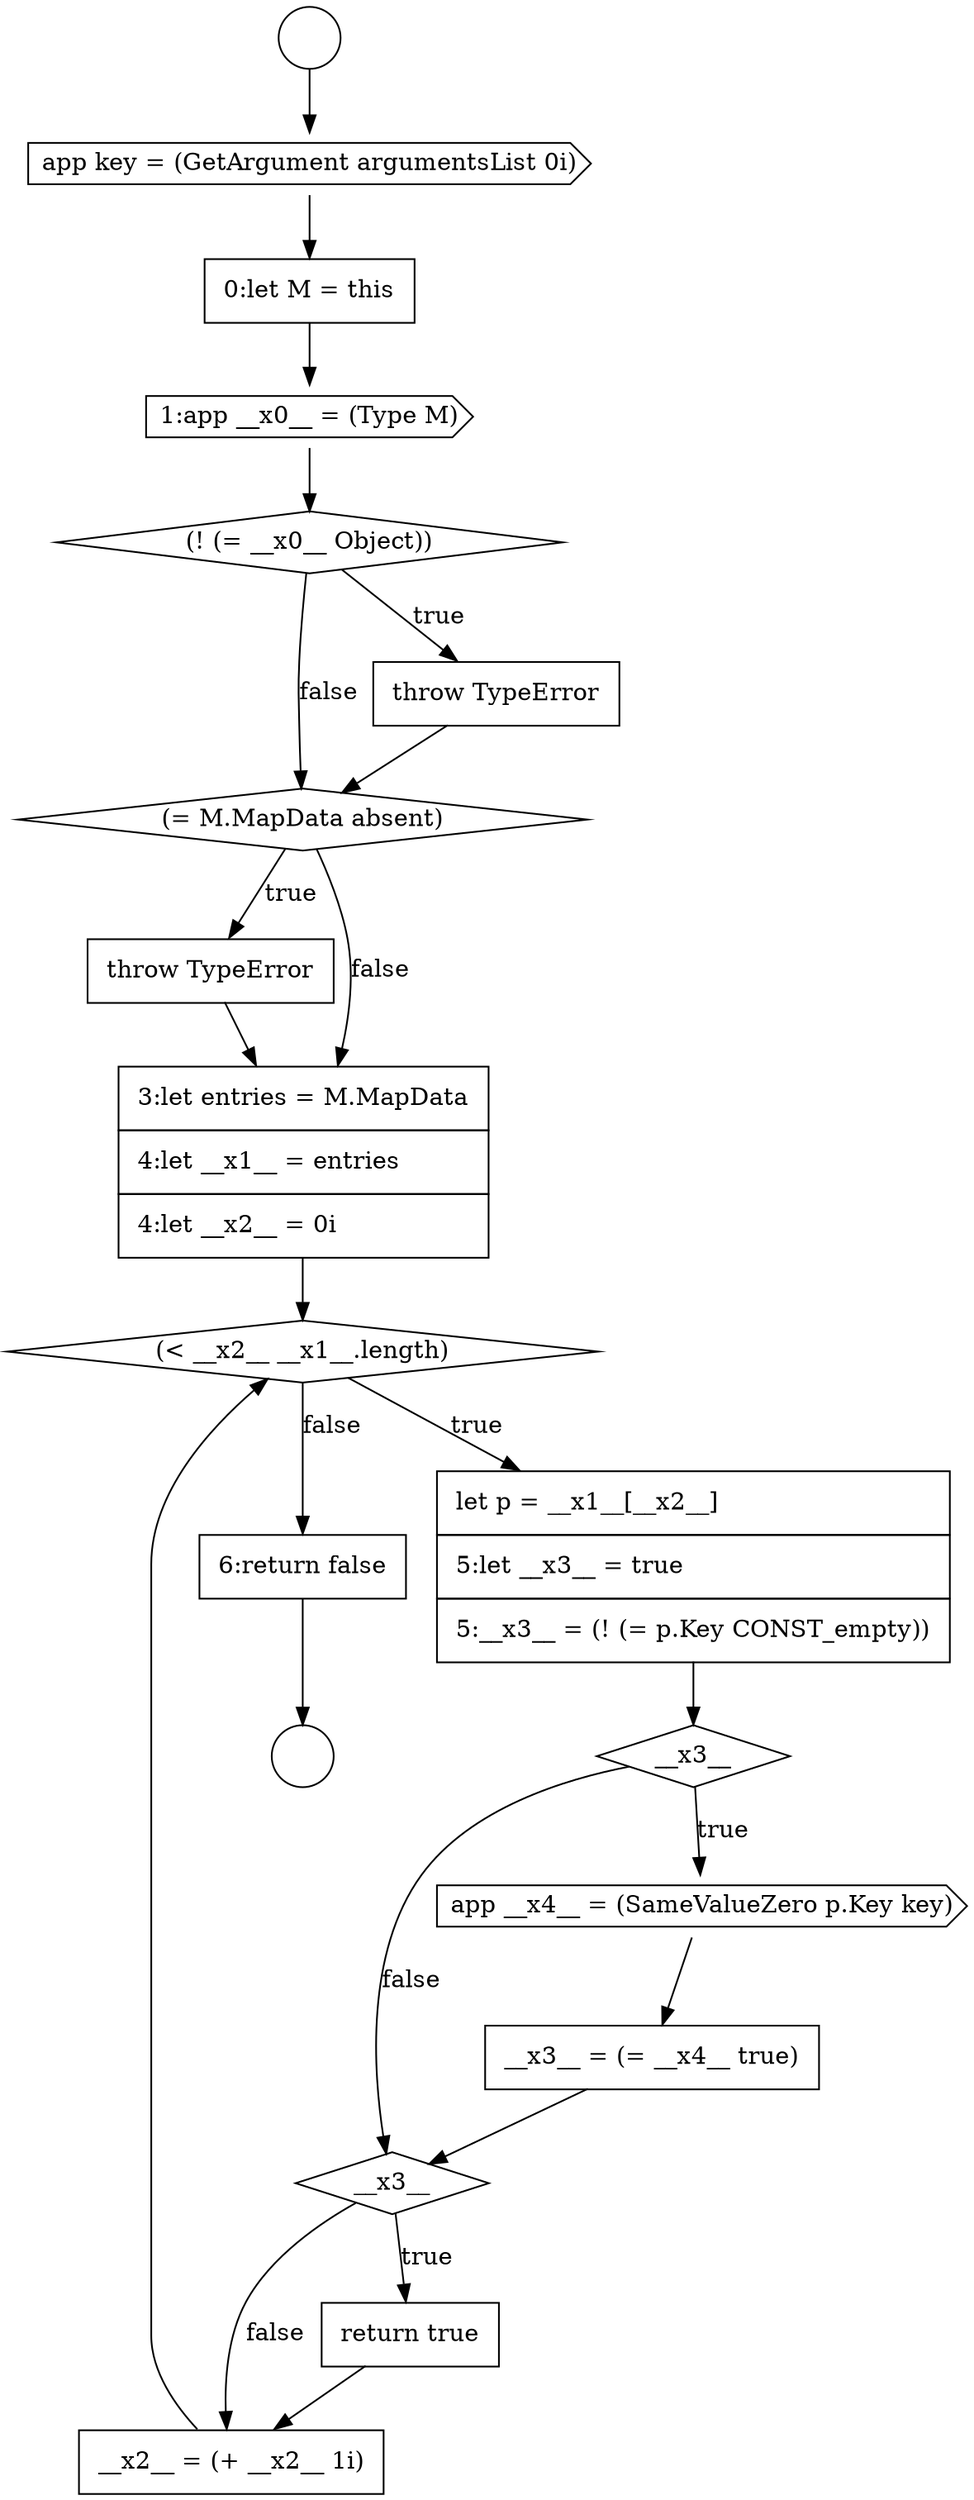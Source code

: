 digraph {
  node14937 [shape=none, margin=0, label=<<font color="black">
    <table border="0" cellborder="1" cellspacing="0" cellpadding="10">
      <tr><td align="left">6:return false</td></tr>
    </table>
  </font>> color="black" fillcolor="white" style=filled]
  node14927 [shape=none, margin=0, label=<<font color="black">
    <table border="0" cellborder="1" cellspacing="0" cellpadding="10">
      <tr><td align="left">throw TypeError</td></tr>
    </table>
  </font>> color="black" fillcolor="white" style=filled]
  node14923 [shape=cds, label=<<font color="black">1:app __x0__ = (Type M)</font>> color="black" fillcolor="white" style=filled]
  node14936 [shape=none, margin=0, label=<<font color="black">
    <table border="0" cellborder="1" cellspacing="0" cellpadding="10">
      <tr><td align="left">__x2__ = (+ __x2__ 1i)</td></tr>
    </table>
  </font>> color="black" fillcolor="white" style=filled]
  node14921 [shape=cds, label=<<font color="black">app key = (GetArgument argumentsList 0i)</font>> color="black" fillcolor="white" style=filled]
  node14926 [shape=diamond, label=<<font color="black">(= M.MapData absent)</font>> color="black" fillcolor="white" style=filled]
  node14929 [shape=diamond, label=<<font color="black">(&lt; __x2__ __x1__.length)</font>> color="black" fillcolor="white" style=filled]
  node14933 [shape=none, margin=0, label=<<font color="black">
    <table border="0" cellborder="1" cellspacing="0" cellpadding="10">
      <tr><td align="left">__x3__ = (= __x4__ true)</td></tr>
    </table>
  </font>> color="black" fillcolor="white" style=filled]
  node14934 [shape=diamond, label=<<font color="black">__x3__</font>> color="black" fillcolor="white" style=filled]
  node14919 [shape=circle label=" " color="black" fillcolor="white" style=filled]
  node14931 [shape=diamond, label=<<font color="black">__x3__</font>> color="black" fillcolor="white" style=filled]
  node14928 [shape=none, margin=0, label=<<font color="black">
    <table border="0" cellborder="1" cellspacing="0" cellpadding="10">
      <tr><td align="left">3:let entries = M.MapData</td></tr>
      <tr><td align="left">4:let __x1__ = entries</td></tr>
      <tr><td align="left">4:let __x2__ = 0i</td></tr>
    </table>
  </font>> color="black" fillcolor="white" style=filled]
  node14924 [shape=diamond, label=<<font color="black">(! (= __x0__ Object))</font>> color="black" fillcolor="white" style=filled]
  node14935 [shape=none, margin=0, label=<<font color="black">
    <table border="0" cellborder="1" cellspacing="0" cellpadding="10">
      <tr><td align="left">return true</td></tr>
    </table>
  </font>> color="black" fillcolor="white" style=filled]
  node14920 [shape=circle label=" " color="black" fillcolor="white" style=filled]
  node14922 [shape=none, margin=0, label=<<font color="black">
    <table border="0" cellborder="1" cellspacing="0" cellpadding="10">
      <tr><td align="left">0:let M = this</td></tr>
    </table>
  </font>> color="black" fillcolor="white" style=filled]
  node14932 [shape=cds, label=<<font color="black">app __x4__ = (SameValueZero p.Key key)</font>> color="black" fillcolor="white" style=filled]
  node14925 [shape=none, margin=0, label=<<font color="black">
    <table border="0" cellborder="1" cellspacing="0" cellpadding="10">
      <tr><td align="left">throw TypeError</td></tr>
    </table>
  </font>> color="black" fillcolor="white" style=filled]
  node14930 [shape=none, margin=0, label=<<font color="black">
    <table border="0" cellborder="1" cellspacing="0" cellpadding="10">
      <tr><td align="left">let p = __x1__[__x2__]</td></tr>
      <tr><td align="left">5:let __x3__ = true</td></tr>
      <tr><td align="left">5:__x3__ = (! (= p.Key CONST_empty))</td></tr>
    </table>
  </font>> color="black" fillcolor="white" style=filled]
  node14921 -> node14922 [ color="black"]
  node14933 -> node14934 [ color="black"]
  node14937 -> node14920 [ color="black"]
  node14924 -> node14925 [label=<<font color="black">true</font>> color="black"]
  node14924 -> node14926 [label=<<font color="black">false</font>> color="black"]
  node14935 -> node14936 [ color="black"]
  node14934 -> node14935 [label=<<font color="black">true</font>> color="black"]
  node14934 -> node14936 [label=<<font color="black">false</font>> color="black"]
  node14923 -> node14924 [ color="black"]
  node14919 -> node14921 [ color="black"]
  node14930 -> node14931 [ color="black"]
  node14925 -> node14926 [ color="black"]
  node14922 -> node14923 [ color="black"]
  node14928 -> node14929 [ color="black"]
  node14929 -> node14930 [label=<<font color="black">true</font>> color="black"]
  node14929 -> node14937 [label=<<font color="black">false</font>> color="black"]
  node14927 -> node14928 [ color="black"]
  node14931 -> node14932 [label=<<font color="black">true</font>> color="black"]
  node14931 -> node14934 [label=<<font color="black">false</font>> color="black"]
  node14926 -> node14927 [label=<<font color="black">true</font>> color="black"]
  node14926 -> node14928 [label=<<font color="black">false</font>> color="black"]
  node14936 -> node14929 [ color="black"]
  node14932 -> node14933 [ color="black"]
}
